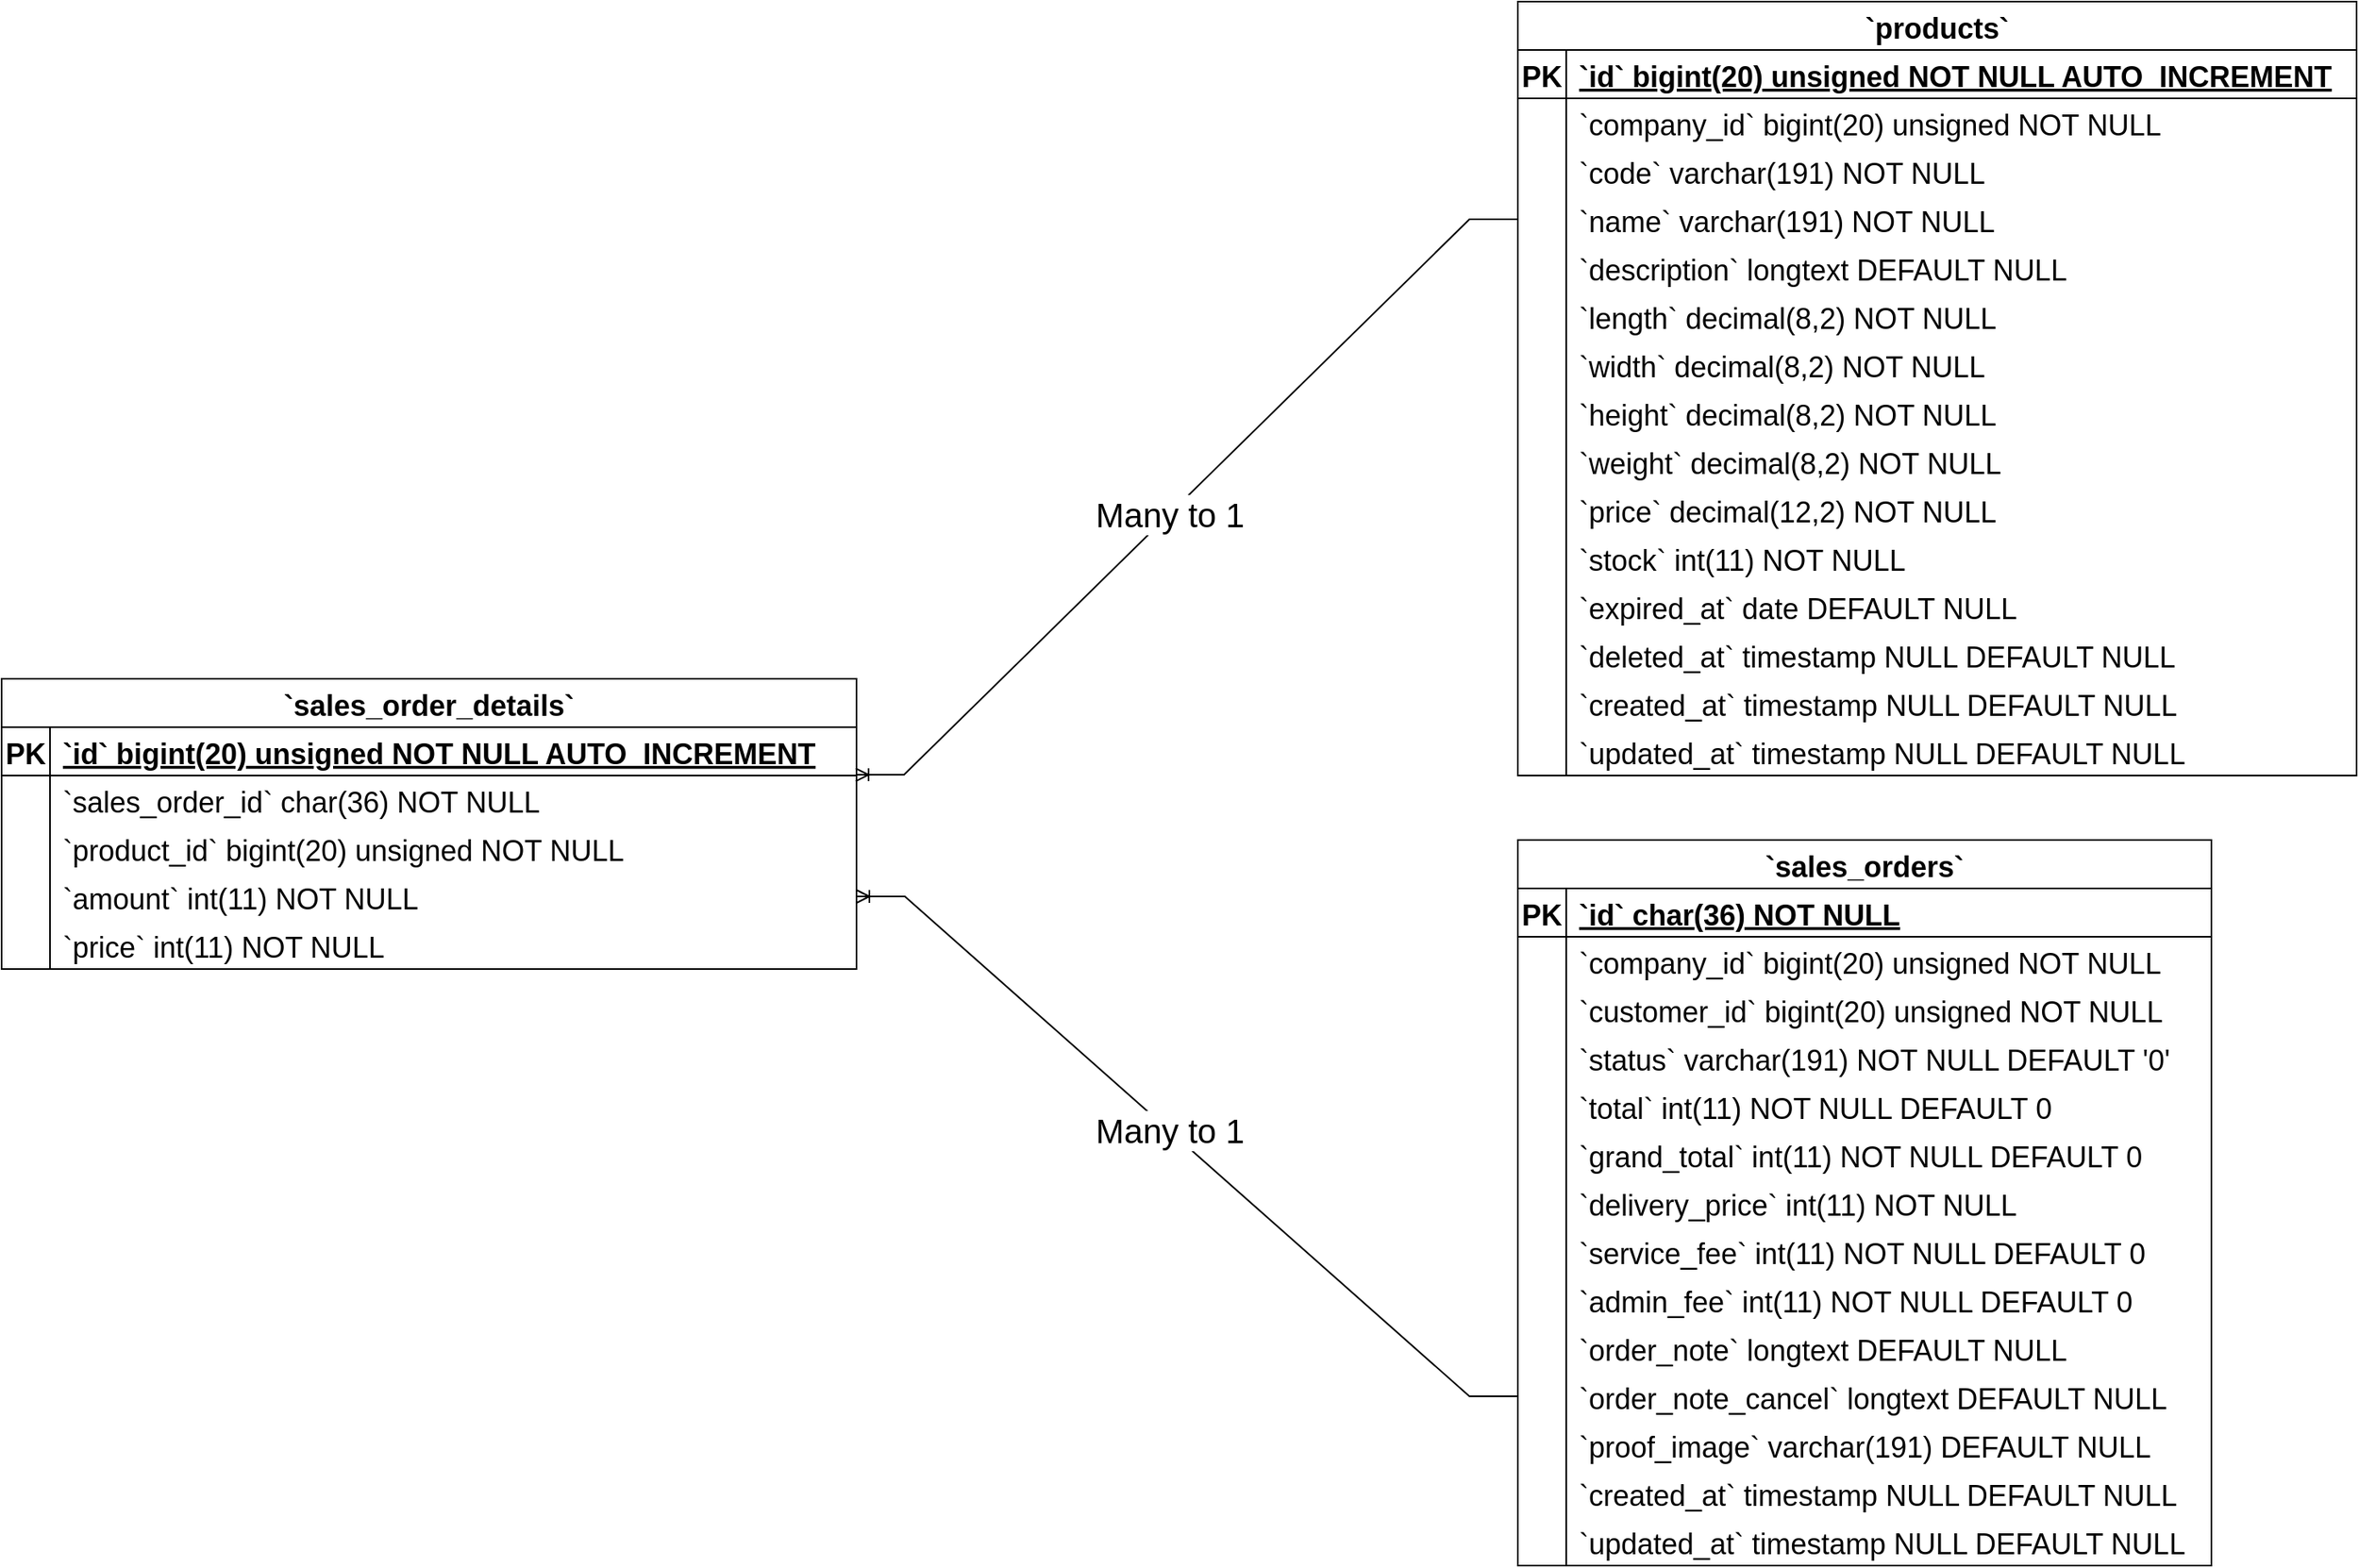 <mxfile version="24.2.8" type="github">
  <diagram name="Page-1" id="osuI49W9oHncI5JM7-MQ">
    <mxGraphModel dx="3078" dy="1100" grid="1" gridSize="10" guides="1" tooltips="1" connect="1" arrows="1" fold="1" page="1" pageScale="1" pageWidth="850" pageHeight="1100" math="0" shadow="0">
      <root>
        <mxCell id="0" />
        <mxCell id="1" parent="0" />
        <mxCell id="QaWaOktWAaXrB1jR4OM_-1" value="`sales_order_details`" style="shape=table;startSize=30;container=1;collapsible=1;childLayout=tableLayout;fixedRows=1;rowLines=0;fontStyle=1;align=center;resizeLast=1;fontSize=18;" vertex="1" parent="1">
          <mxGeometry x="-670" y="470" width="530" height="180" as="geometry" />
        </mxCell>
        <mxCell id="QaWaOktWAaXrB1jR4OM_-2" value="" style="shape=tableRow;horizontal=0;startSize=0;swimlaneHead=0;swimlaneBody=0;fillColor=none;collapsible=0;dropTarget=0;points=[[0,0.5],[1,0.5]];portConstraint=eastwest;strokeColor=inherit;top=0;left=0;right=0;bottom=1;fontSize=18;" vertex="1" parent="QaWaOktWAaXrB1jR4OM_-1">
          <mxGeometry y="30" width="530" height="30" as="geometry" />
        </mxCell>
        <mxCell id="QaWaOktWAaXrB1jR4OM_-3" value="PK" style="shape=partialRectangle;overflow=hidden;connectable=0;fillColor=none;strokeColor=inherit;top=0;left=0;bottom=0;right=0;fontStyle=1;fontSize=18;" vertex="1" parent="QaWaOktWAaXrB1jR4OM_-2">
          <mxGeometry width="30" height="30" as="geometry">
            <mxRectangle width="30" height="30" as="alternateBounds" />
          </mxGeometry>
        </mxCell>
        <mxCell id="QaWaOktWAaXrB1jR4OM_-4" value="`id` bigint(20) unsigned NOT NULL AUTO_INCREMENT" style="shape=partialRectangle;overflow=hidden;connectable=0;fillColor=none;align=left;strokeColor=inherit;top=0;left=0;bottom=0;right=0;spacingLeft=6;fontStyle=5;fontSize=18;" vertex="1" parent="QaWaOktWAaXrB1jR4OM_-2">
          <mxGeometry x="30" width="500" height="30" as="geometry">
            <mxRectangle width="500" height="30" as="alternateBounds" />
          </mxGeometry>
        </mxCell>
        <mxCell id="QaWaOktWAaXrB1jR4OM_-5" value="" style="shape=tableRow;horizontal=0;startSize=0;swimlaneHead=0;swimlaneBody=0;fillColor=none;collapsible=0;dropTarget=0;points=[[0,0.5],[1,0.5]];portConstraint=eastwest;strokeColor=inherit;top=0;left=0;right=0;bottom=0;fontSize=18;" vertex="1" parent="QaWaOktWAaXrB1jR4OM_-1">
          <mxGeometry y="60" width="530" height="30" as="geometry" />
        </mxCell>
        <mxCell id="QaWaOktWAaXrB1jR4OM_-6" value="" style="shape=partialRectangle;overflow=hidden;connectable=0;fillColor=none;strokeColor=inherit;top=0;left=0;bottom=0;right=0;fontSize=18;" vertex="1" parent="QaWaOktWAaXrB1jR4OM_-5">
          <mxGeometry width="30" height="30" as="geometry">
            <mxRectangle width="30" height="30" as="alternateBounds" />
          </mxGeometry>
        </mxCell>
        <mxCell id="QaWaOktWAaXrB1jR4OM_-7" value="`sales_order_id` char(36) NOT NULL" style="shape=partialRectangle;overflow=hidden;connectable=0;fillColor=none;align=left;strokeColor=inherit;top=0;left=0;bottom=0;right=0;spacingLeft=6;fontSize=18;" vertex="1" parent="QaWaOktWAaXrB1jR4OM_-5">
          <mxGeometry x="30" width="500" height="30" as="geometry">
            <mxRectangle width="500" height="30" as="alternateBounds" />
          </mxGeometry>
        </mxCell>
        <mxCell id="QaWaOktWAaXrB1jR4OM_-8" value="" style="shape=tableRow;horizontal=0;startSize=0;swimlaneHead=0;swimlaneBody=0;fillColor=none;collapsible=0;dropTarget=0;points=[[0,0.5],[1,0.5]];portConstraint=eastwest;strokeColor=inherit;top=0;left=0;right=0;bottom=0;fontSize=18;" vertex="1" parent="QaWaOktWAaXrB1jR4OM_-1">
          <mxGeometry y="90" width="530" height="30" as="geometry" />
        </mxCell>
        <mxCell id="QaWaOktWAaXrB1jR4OM_-9" value="" style="shape=partialRectangle;overflow=hidden;connectable=0;fillColor=none;strokeColor=inherit;top=0;left=0;bottom=0;right=0;fontSize=18;" vertex="1" parent="QaWaOktWAaXrB1jR4OM_-8">
          <mxGeometry width="30" height="30" as="geometry">
            <mxRectangle width="30" height="30" as="alternateBounds" />
          </mxGeometry>
        </mxCell>
        <mxCell id="QaWaOktWAaXrB1jR4OM_-10" value="`product_id` bigint(20) unsigned NOT NULL" style="shape=partialRectangle;overflow=hidden;connectable=0;fillColor=none;align=left;strokeColor=inherit;top=0;left=0;bottom=0;right=0;spacingLeft=6;fontSize=18;" vertex="1" parent="QaWaOktWAaXrB1jR4OM_-8">
          <mxGeometry x="30" width="500" height="30" as="geometry">
            <mxRectangle width="500" height="30" as="alternateBounds" />
          </mxGeometry>
        </mxCell>
        <mxCell id="QaWaOktWAaXrB1jR4OM_-11" value="" style="shape=tableRow;horizontal=0;startSize=0;swimlaneHead=0;swimlaneBody=0;fillColor=none;collapsible=0;dropTarget=0;points=[[0,0.5],[1,0.5]];portConstraint=eastwest;strokeColor=inherit;top=0;left=0;right=0;bottom=0;fontSize=18;" vertex="1" parent="QaWaOktWAaXrB1jR4OM_-1">
          <mxGeometry y="120" width="530" height="30" as="geometry" />
        </mxCell>
        <mxCell id="QaWaOktWAaXrB1jR4OM_-12" value="" style="shape=partialRectangle;overflow=hidden;connectable=0;fillColor=none;strokeColor=inherit;top=0;left=0;bottom=0;right=0;fontSize=18;" vertex="1" parent="QaWaOktWAaXrB1jR4OM_-11">
          <mxGeometry width="30" height="30" as="geometry">
            <mxRectangle width="30" height="30" as="alternateBounds" />
          </mxGeometry>
        </mxCell>
        <mxCell id="QaWaOktWAaXrB1jR4OM_-13" value="`amount` int(11) NOT NULL" style="shape=partialRectangle;overflow=hidden;connectable=0;fillColor=none;align=left;strokeColor=inherit;top=0;left=0;bottom=0;right=0;spacingLeft=6;fontSize=18;" vertex="1" parent="QaWaOktWAaXrB1jR4OM_-11">
          <mxGeometry x="30" width="500" height="30" as="geometry">
            <mxRectangle width="500" height="30" as="alternateBounds" />
          </mxGeometry>
        </mxCell>
        <mxCell id="QaWaOktWAaXrB1jR4OM_-14" value="" style="shape=tableRow;horizontal=0;startSize=0;swimlaneHead=0;swimlaneBody=0;fillColor=none;collapsible=0;dropTarget=0;points=[[0,0.5],[1,0.5]];portConstraint=eastwest;strokeColor=inherit;top=0;left=0;right=0;bottom=0;fontSize=18;" vertex="1" parent="QaWaOktWAaXrB1jR4OM_-1">
          <mxGeometry y="150" width="530" height="30" as="geometry" />
        </mxCell>
        <mxCell id="QaWaOktWAaXrB1jR4OM_-15" value="" style="shape=partialRectangle;overflow=hidden;connectable=0;fillColor=none;strokeColor=inherit;top=0;left=0;bottom=0;right=0;fontSize=18;" vertex="1" parent="QaWaOktWAaXrB1jR4OM_-14">
          <mxGeometry width="30" height="30" as="geometry">
            <mxRectangle width="30" height="30" as="alternateBounds" />
          </mxGeometry>
        </mxCell>
        <mxCell id="QaWaOktWAaXrB1jR4OM_-16" value="`price` int(11) NOT NULL" style="shape=partialRectangle;overflow=hidden;connectable=0;fillColor=none;align=left;strokeColor=inherit;top=0;left=0;bottom=0;right=0;spacingLeft=6;fontSize=18;" vertex="1" parent="QaWaOktWAaXrB1jR4OM_-14">
          <mxGeometry x="30" width="500" height="30" as="geometry">
            <mxRectangle width="500" height="30" as="alternateBounds" />
          </mxGeometry>
        </mxCell>
        <mxCell id="QaWaOktWAaXrB1jR4OM_-17" value="`products`" style="shape=table;startSize=30;container=1;collapsible=1;childLayout=tableLayout;fixedRows=1;rowLines=0;fontStyle=1;align=center;resizeLast=1;fontSize=18;" vertex="1" parent="1">
          <mxGeometry x="270" y="50" width="520" height="480" as="geometry" />
        </mxCell>
        <mxCell id="QaWaOktWAaXrB1jR4OM_-18" value="" style="shape=tableRow;horizontal=0;startSize=0;swimlaneHead=0;swimlaneBody=0;fillColor=none;collapsible=0;dropTarget=0;points=[[0,0.5],[1,0.5]];portConstraint=eastwest;strokeColor=inherit;top=0;left=0;right=0;bottom=1;fontSize=18;" vertex="1" parent="QaWaOktWAaXrB1jR4OM_-17">
          <mxGeometry y="30" width="520" height="30" as="geometry" />
        </mxCell>
        <mxCell id="QaWaOktWAaXrB1jR4OM_-19" value="PK" style="shape=partialRectangle;overflow=hidden;connectable=0;fillColor=none;strokeColor=inherit;top=0;left=0;bottom=0;right=0;fontStyle=1;fontSize=18;" vertex="1" parent="QaWaOktWAaXrB1jR4OM_-18">
          <mxGeometry width="30" height="30" as="geometry">
            <mxRectangle width="30" height="30" as="alternateBounds" />
          </mxGeometry>
        </mxCell>
        <mxCell id="QaWaOktWAaXrB1jR4OM_-20" value="`id` bigint(20) unsigned NOT NULL AUTO_INCREMENT" style="shape=partialRectangle;overflow=hidden;connectable=0;fillColor=none;align=left;strokeColor=inherit;top=0;left=0;bottom=0;right=0;spacingLeft=6;fontStyle=5;fontSize=18;" vertex="1" parent="QaWaOktWAaXrB1jR4OM_-18">
          <mxGeometry x="30" width="490" height="30" as="geometry">
            <mxRectangle width="490" height="30" as="alternateBounds" />
          </mxGeometry>
        </mxCell>
        <mxCell id="QaWaOktWAaXrB1jR4OM_-21" value="" style="shape=tableRow;horizontal=0;startSize=0;swimlaneHead=0;swimlaneBody=0;fillColor=none;collapsible=0;dropTarget=0;points=[[0,0.5],[1,0.5]];portConstraint=eastwest;strokeColor=inherit;top=0;left=0;right=0;bottom=0;fontSize=18;" vertex="1" parent="QaWaOktWAaXrB1jR4OM_-17">
          <mxGeometry y="60" width="520" height="30" as="geometry" />
        </mxCell>
        <mxCell id="QaWaOktWAaXrB1jR4OM_-22" value="" style="shape=partialRectangle;overflow=hidden;connectable=0;fillColor=none;strokeColor=inherit;top=0;left=0;bottom=0;right=0;fontSize=18;" vertex="1" parent="QaWaOktWAaXrB1jR4OM_-21">
          <mxGeometry width="30" height="30" as="geometry">
            <mxRectangle width="30" height="30" as="alternateBounds" />
          </mxGeometry>
        </mxCell>
        <mxCell id="QaWaOktWAaXrB1jR4OM_-23" value="`company_id` bigint(20) unsigned NOT NULL" style="shape=partialRectangle;overflow=hidden;connectable=0;fillColor=none;align=left;strokeColor=inherit;top=0;left=0;bottom=0;right=0;spacingLeft=6;fontSize=18;" vertex="1" parent="QaWaOktWAaXrB1jR4OM_-21">
          <mxGeometry x="30" width="490" height="30" as="geometry">
            <mxRectangle width="490" height="30" as="alternateBounds" />
          </mxGeometry>
        </mxCell>
        <mxCell id="QaWaOktWAaXrB1jR4OM_-24" value="" style="shape=tableRow;horizontal=0;startSize=0;swimlaneHead=0;swimlaneBody=0;fillColor=none;collapsible=0;dropTarget=0;points=[[0,0.5],[1,0.5]];portConstraint=eastwest;strokeColor=inherit;top=0;left=0;right=0;bottom=0;fontSize=18;" vertex="1" parent="QaWaOktWAaXrB1jR4OM_-17">
          <mxGeometry y="90" width="520" height="30" as="geometry" />
        </mxCell>
        <mxCell id="QaWaOktWAaXrB1jR4OM_-25" value="" style="shape=partialRectangle;overflow=hidden;connectable=0;fillColor=none;strokeColor=inherit;top=0;left=0;bottom=0;right=0;fontSize=18;" vertex="1" parent="QaWaOktWAaXrB1jR4OM_-24">
          <mxGeometry width="30" height="30" as="geometry">
            <mxRectangle width="30" height="30" as="alternateBounds" />
          </mxGeometry>
        </mxCell>
        <mxCell id="QaWaOktWAaXrB1jR4OM_-26" value="`code` varchar(191) NOT NULL" style="shape=partialRectangle;overflow=hidden;connectable=0;fillColor=none;align=left;strokeColor=inherit;top=0;left=0;bottom=0;right=0;spacingLeft=6;fontSize=18;" vertex="1" parent="QaWaOktWAaXrB1jR4OM_-24">
          <mxGeometry x="30" width="490" height="30" as="geometry">
            <mxRectangle width="490" height="30" as="alternateBounds" />
          </mxGeometry>
        </mxCell>
        <mxCell id="QaWaOktWAaXrB1jR4OM_-27" value="" style="shape=tableRow;horizontal=0;startSize=0;swimlaneHead=0;swimlaneBody=0;fillColor=none;collapsible=0;dropTarget=0;points=[[0,0.5],[1,0.5]];portConstraint=eastwest;strokeColor=inherit;top=0;left=0;right=0;bottom=0;fontSize=18;" vertex="1" parent="QaWaOktWAaXrB1jR4OM_-17">
          <mxGeometry y="120" width="520" height="30" as="geometry" />
        </mxCell>
        <mxCell id="QaWaOktWAaXrB1jR4OM_-28" value="" style="shape=partialRectangle;overflow=hidden;connectable=0;fillColor=none;strokeColor=inherit;top=0;left=0;bottom=0;right=0;fontSize=18;" vertex="1" parent="QaWaOktWAaXrB1jR4OM_-27">
          <mxGeometry width="30" height="30" as="geometry">
            <mxRectangle width="30" height="30" as="alternateBounds" />
          </mxGeometry>
        </mxCell>
        <mxCell id="QaWaOktWAaXrB1jR4OM_-29" value="`name` varchar(191) NOT NULL" style="shape=partialRectangle;overflow=hidden;connectable=0;fillColor=none;align=left;strokeColor=inherit;top=0;left=0;bottom=0;right=0;spacingLeft=6;fontSize=18;" vertex="1" parent="QaWaOktWAaXrB1jR4OM_-27">
          <mxGeometry x="30" width="490" height="30" as="geometry">
            <mxRectangle width="490" height="30" as="alternateBounds" />
          </mxGeometry>
        </mxCell>
        <mxCell id="QaWaOktWAaXrB1jR4OM_-30" value="" style="shape=tableRow;horizontal=0;startSize=0;swimlaneHead=0;swimlaneBody=0;fillColor=none;collapsible=0;dropTarget=0;points=[[0,0.5],[1,0.5]];portConstraint=eastwest;strokeColor=inherit;top=0;left=0;right=0;bottom=0;fontSize=18;" vertex="1" parent="QaWaOktWAaXrB1jR4OM_-17">
          <mxGeometry y="150" width="520" height="30" as="geometry" />
        </mxCell>
        <mxCell id="QaWaOktWAaXrB1jR4OM_-31" value="" style="shape=partialRectangle;overflow=hidden;connectable=0;fillColor=none;strokeColor=inherit;top=0;left=0;bottom=0;right=0;fontSize=18;" vertex="1" parent="QaWaOktWAaXrB1jR4OM_-30">
          <mxGeometry width="30" height="30" as="geometry">
            <mxRectangle width="30" height="30" as="alternateBounds" />
          </mxGeometry>
        </mxCell>
        <mxCell id="QaWaOktWAaXrB1jR4OM_-32" value="`description` longtext DEFAULT NULL" style="shape=partialRectangle;overflow=hidden;connectable=0;fillColor=none;align=left;strokeColor=inherit;top=0;left=0;bottom=0;right=0;spacingLeft=6;fontSize=18;" vertex="1" parent="QaWaOktWAaXrB1jR4OM_-30">
          <mxGeometry x="30" width="490" height="30" as="geometry">
            <mxRectangle width="490" height="30" as="alternateBounds" />
          </mxGeometry>
        </mxCell>
        <mxCell id="QaWaOktWAaXrB1jR4OM_-33" value="" style="shape=tableRow;horizontal=0;startSize=0;swimlaneHead=0;swimlaneBody=0;fillColor=none;collapsible=0;dropTarget=0;points=[[0,0.5],[1,0.5]];portConstraint=eastwest;strokeColor=inherit;top=0;left=0;right=0;bottom=0;fontSize=18;" vertex="1" parent="QaWaOktWAaXrB1jR4OM_-17">
          <mxGeometry y="180" width="520" height="30" as="geometry" />
        </mxCell>
        <mxCell id="QaWaOktWAaXrB1jR4OM_-34" value="" style="shape=partialRectangle;overflow=hidden;connectable=0;fillColor=none;strokeColor=inherit;top=0;left=0;bottom=0;right=0;fontSize=18;" vertex="1" parent="QaWaOktWAaXrB1jR4OM_-33">
          <mxGeometry width="30" height="30" as="geometry">
            <mxRectangle width="30" height="30" as="alternateBounds" />
          </mxGeometry>
        </mxCell>
        <mxCell id="QaWaOktWAaXrB1jR4OM_-35" value="`length` decimal(8,2) NOT NULL" style="shape=partialRectangle;overflow=hidden;connectable=0;fillColor=none;align=left;strokeColor=inherit;top=0;left=0;bottom=0;right=0;spacingLeft=6;fontSize=18;" vertex="1" parent="QaWaOktWAaXrB1jR4OM_-33">
          <mxGeometry x="30" width="490" height="30" as="geometry">
            <mxRectangle width="490" height="30" as="alternateBounds" />
          </mxGeometry>
        </mxCell>
        <mxCell id="QaWaOktWAaXrB1jR4OM_-36" value="" style="shape=tableRow;horizontal=0;startSize=0;swimlaneHead=0;swimlaneBody=0;fillColor=none;collapsible=0;dropTarget=0;points=[[0,0.5],[1,0.5]];portConstraint=eastwest;strokeColor=inherit;top=0;left=0;right=0;bottom=0;fontSize=18;" vertex="1" parent="QaWaOktWAaXrB1jR4OM_-17">
          <mxGeometry y="210" width="520" height="30" as="geometry" />
        </mxCell>
        <mxCell id="QaWaOktWAaXrB1jR4OM_-37" value="" style="shape=partialRectangle;overflow=hidden;connectable=0;fillColor=none;strokeColor=inherit;top=0;left=0;bottom=0;right=0;fontSize=18;" vertex="1" parent="QaWaOktWAaXrB1jR4OM_-36">
          <mxGeometry width="30" height="30" as="geometry">
            <mxRectangle width="30" height="30" as="alternateBounds" />
          </mxGeometry>
        </mxCell>
        <mxCell id="QaWaOktWAaXrB1jR4OM_-38" value="`width` decimal(8,2) NOT NULL" style="shape=partialRectangle;overflow=hidden;connectable=0;fillColor=none;align=left;strokeColor=inherit;top=0;left=0;bottom=0;right=0;spacingLeft=6;fontSize=18;" vertex="1" parent="QaWaOktWAaXrB1jR4OM_-36">
          <mxGeometry x="30" width="490" height="30" as="geometry">
            <mxRectangle width="490" height="30" as="alternateBounds" />
          </mxGeometry>
        </mxCell>
        <mxCell id="QaWaOktWAaXrB1jR4OM_-39" value="" style="shape=tableRow;horizontal=0;startSize=0;swimlaneHead=0;swimlaneBody=0;fillColor=none;collapsible=0;dropTarget=0;points=[[0,0.5],[1,0.5]];portConstraint=eastwest;strokeColor=inherit;top=0;left=0;right=0;bottom=0;fontSize=18;" vertex="1" parent="QaWaOktWAaXrB1jR4OM_-17">
          <mxGeometry y="240" width="520" height="30" as="geometry" />
        </mxCell>
        <mxCell id="QaWaOktWAaXrB1jR4OM_-40" value="" style="shape=partialRectangle;overflow=hidden;connectable=0;fillColor=none;strokeColor=inherit;top=0;left=0;bottom=0;right=0;fontSize=18;" vertex="1" parent="QaWaOktWAaXrB1jR4OM_-39">
          <mxGeometry width="30" height="30" as="geometry">
            <mxRectangle width="30" height="30" as="alternateBounds" />
          </mxGeometry>
        </mxCell>
        <mxCell id="QaWaOktWAaXrB1jR4OM_-41" value="`height` decimal(8,2) NOT NULL" style="shape=partialRectangle;overflow=hidden;connectable=0;fillColor=none;align=left;strokeColor=inherit;top=0;left=0;bottom=0;right=0;spacingLeft=6;fontSize=18;" vertex="1" parent="QaWaOktWAaXrB1jR4OM_-39">
          <mxGeometry x="30" width="490" height="30" as="geometry">
            <mxRectangle width="490" height="30" as="alternateBounds" />
          </mxGeometry>
        </mxCell>
        <mxCell id="QaWaOktWAaXrB1jR4OM_-42" value="" style="shape=tableRow;horizontal=0;startSize=0;swimlaneHead=0;swimlaneBody=0;fillColor=none;collapsible=0;dropTarget=0;points=[[0,0.5],[1,0.5]];portConstraint=eastwest;strokeColor=inherit;top=0;left=0;right=0;bottom=0;fontSize=18;" vertex="1" parent="QaWaOktWAaXrB1jR4OM_-17">
          <mxGeometry y="270" width="520" height="30" as="geometry" />
        </mxCell>
        <mxCell id="QaWaOktWAaXrB1jR4OM_-43" value="" style="shape=partialRectangle;overflow=hidden;connectable=0;fillColor=none;strokeColor=inherit;top=0;left=0;bottom=0;right=0;fontSize=18;" vertex="1" parent="QaWaOktWAaXrB1jR4OM_-42">
          <mxGeometry width="30" height="30" as="geometry">
            <mxRectangle width="30" height="30" as="alternateBounds" />
          </mxGeometry>
        </mxCell>
        <mxCell id="QaWaOktWAaXrB1jR4OM_-44" value="`weight` decimal(8,2) NOT NULL" style="shape=partialRectangle;overflow=hidden;connectable=0;fillColor=none;align=left;strokeColor=inherit;top=0;left=0;bottom=0;right=0;spacingLeft=6;fontSize=18;" vertex="1" parent="QaWaOktWAaXrB1jR4OM_-42">
          <mxGeometry x="30" width="490" height="30" as="geometry">
            <mxRectangle width="490" height="30" as="alternateBounds" />
          </mxGeometry>
        </mxCell>
        <mxCell id="QaWaOktWAaXrB1jR4OM_-45" value="" style="shape=tableRow;horizontal=0;startSize=0;swimlaneHead=0;swimlaneBody=0;fillColor=none;collapsible=0;dropTarget=0;points=[[0,0.5],[1,0.5]];portConstraint=eastwest;strokeColor=inherit;top=0;left=0;right=0;bottom=0;fontSize=18;" vertex="1" parent="QaWaOktWAaXrB1jR4OM_-17">
          <mxGeometry y="300" width="520" height="30" as="geometry" />
        </mxCell>
        <mxCell id="QaWaOktWAaXrB1jR4OM_-46" value="" style="shape=partialRectangle;overflow=hidden;connectable=0;fillColor=none;strokeColor=inherit;top=0;left=0;bottom=0;right=0;fontSize=18;" vertex="1" parent="QaWaOktWAaXrB1jR4OM_-45">
          <mxGeometry width="30" height="30" as="geometry">
            <mxRectangle width="30" height="30" as="alternateBounds" />
          </mxGeometry>
        </mxCell>
        <mxCell id="QaWaOktWAaXrB1jR4OM_-47" value="`price` decimal(12,2) NOT NULL" style="shape=partialRectangle;overflow=hidden;connectable=0;fillColor=none;align=left;strokeColor=inherit;top=0;left=0;bottom=0;right=0;spacingLeft=6;fontSize=18;" vertex="1" parent="QaWaOktWAaXrB1jR4OM_-45">
          <mxGeometry x="30" width="490" height="30" as="geometry">
            <mxRectangle width="490" height="30" as="alternateBounds" />
          </mxGeometry>
        </mxCell>
        <mxCell id="QaWaOktWAaXrB1jR4OM_-48" value="" style="shape=tableRow;horizontal=0;startSize=0;swimlaneHead=0;swimlaneBody=0;fillColor=none;collapsible=0;dropTarget=0;points=[[0,0.5],[1,0.5]];portConstraint=eastwest;strokeColor=inherit;top=0;left=0;right=0;bottom=0;fontSize=18;" vertex="1" parent="QaWaOktWAaXrB1jR4OM_-17">
          <mxGeometry y="330" width="520" height="30" as="geometry" />
        </mxCell>
        <mxCell id="QaWaOktWAaXrB1jR4OM_-49" value="" style="shape=partialRectangle;overflow=hidden;connectable=0;fillColor=none;strokeColor=inherit;top=0;left=0;bottom=0;right=0;fontSize=18;" vertex="1" parent="QaWaOktWAaXrB1jR4OM_-48">
          <mxGeometry width="30" height="30" as="geometry">
            <mxRectangle width="30" height="30" as="alternateBounds" />
          </mxGeometry>
        </mxCell>
        <mxCell id="QaWaOktWAaXrB1jR4OM_-50" value="`stock` int(11) NOT NULL" style="shape=partialRectangle;overflow=hidden;connectable=0;fillColor=none;align=left;strokeColor=inherit;top=0;left=0;bottom=0;right=0;spacingLeft=6;fontSize=18;" vertex="1" parent="QaWaOktWAaXrB1jR4OM_-48">
          <mxGeometry x="30" width="490" height="30" as="geometry">
            <mxRectangle width="490" height="30" as="alternateBounds" />
          </mxGeometry>
        </mxCell>
        <mxCell id="QaWaOktWAaXrB1jR4OM_-51" value="" style="shape=tableRow;horizontal=0;startSize=0;swimlaneHead=0;swimlaneBody=0;fillColor=none;collapsible=0;dropTarget=0;points=[[0,0.5],[1,0.5]];portConstraint=eastwest;strokeColor=inherit;top=0;left=0;right=0;bottom=0;fontSize=18;" vertex="1" parent="QaWaOktWAaXrB1jR4OM_-17">
          <mxGeometry y="360" width="520" height="30" as="geometry" />
        </mxCell>
        <mxCell id="QaWaOktWAaXrB1jR4OM_-52" value="" style="shape=partialRectangle;overflow=hidden;connectable=0;fillColor=none;strokeColor=inherit;top=0;left=0;bottom=0;right=0;fontSize=18;" vertex="1" parent="QaWaOktWAaXrB1jR4OM_-51">
          <mxGeometry width="30" height="30" as="geometry">
            <mxRectangle width="30" height="30" as="alternateBounds" />
          </mxGeometry>
        </mxCell>
        <mxCell id="QaWaOktWAaXrB1jR4OM_-53" value="`expired_at` date DEFAULT NULL" style="shape=partialRectangle;overflow=hidden;connectable=0;fillColor=none;align=left;strokeColor=inherit;top=0;left=0;bottom=0;right=0;spacingLeft=6;fontSize=18;" vertex="1" parent="QaWaOktWAaXrB1jR4OM_-51">
          <mxGeometry x="30" width="490" height="30" as="geometry">
            <mxRectangle width="490" height="30" as="alternateBounds" />
          </mxGeometry>
        </mxCell>
        <mxCell id="QaWaOktWAaXrB1jR4OM_-54" value="" style="shape=tableRow;horizontal=0;startSize=0;swimlaneHead=0;swimlaneBody=0;fillColor=none;collapsible=0;dropTarget=0;points=[[0,0.5],[1,0.5]];portConstraint=eastwest;strokeColor=inherit;top=0;left=0;right=0;bottom=0;fontSize=18;" vertex="1" parent="QaWaOktWAaXrB1jR4OM_-17">
          <mxGeometry y="390" width="520" height="30" as="geometry" />
        </mxCell>
        <mxCell id="QaWaOktWAaXrB1jR4OM_-55" value="" style="shape=partialRectangle;overflow=hidden;connectable=0;fillColor=none;strokeColor=inherit;top=0;left=0;bottom=0;right=0;fontSize=18;" vertex="1" parent="QaWaOktWAaXrB1jR4OM_-54">
          <mxGeometry width="30" height="30" as="geometry">
            <mxRectangle width="30" height="30" as="alternateBounds" />
          </mxGeometry>
        </mxCell>
        <mxCell id="QaWaOktWAaXrB1jR4OM_-56" value="`deleted_at` timestamp NULL DEFAULT NULL" style="shape=partialRectangle;overflow=hidden;connectable=0;fillColor=none;align=left;strokeColor=inherit;top=0;left=0;bottom=0;right=0;spacingLeft=6;fontSize=18;" vertex="1" parent="QaWaOktWAaXrB1jR4OM_-54">
          <mxGeometry x="30" width="490" height="30" as="geometry">
            <mxRectangle width="490" height="30" as="alternateBounds" />
          </mxGeometry>
        </mxCell>
        <mxCell id="QaWaOktWAaXrB1jR4OM_-57" value="" style="shape=tableRow;horizontal=0;startSize=0;swimlaneHead=0;swimlaneBody=0;fillColor=none;collapsible=0;dropTarget=0;points=[[0,0.5],[1,0.5]];portConstraint=eastwest;strokeColor=inherit;top=0;left=0;right=0;bottom=0;fontSize=18;" vertex="1" parent="QaWaOktWAaXrB1jR4OM_-17">
          <mxGeometry y="420" width="520" height="30" as="geometry" />
        </mxCell>
        <mxCell id="QaWaOktWAaXrB1jR4OM_-58" value="" style="shape=partialRectangle;overflow=hidden;connectable=0;fillColor=none;strokeColor=inherit;top=0;left=0;bottom=0;right=0;fontSize=18;" vertex="1" parent="QaWaOktWAaXrB1jR4OM_-57">
          <mxGeometry width="30" height="30" as="geometry">
            <mxRectangle width="30" height="30" as="alternateBounds" />
          </mxGeometry>
        </mxCell>
        <mxCell id="QaWaOktWAaXrB1jR4OM_-59" value="`created_at` timestamp NULL DEFAULT NULL" style="shape=partialRectangle;overflow=hidden;connectable=0;fillColor=none;align=left;strokeColor=inherit;top=0;left=0;bottom=0;right=0;spacingLeft=6;fontSize=18;" vertex="1" parent="QaWaOktWAaXrB1jR4OM_-57">
          <mxGeometry x="30" width="490" height="30" as="geometry">
            <mxRectangle width="490" height="30" as="alternateBounds" />
          </mxGeometry>
        </mxCell>
        <mxCell id="QaWaOktWAaXrB1jR4OM_-60" value="" style="shape=tableRow;horizontal=0;startSize=0;swimlaneHead=0;swimlaneBody=0;fillColor=none;collapsible=0;dropTarget=0;points=[[0,0.5],[1,0.5]];portConstraint=eastwest;strokeColor=inherit;top=0;left=0;right=0;bottom=0;fontSize=18;" vertex="1" parent="QaWaOktWAaXrB1jR4OM_-17">
          <mxGeometry y="450" width="520" height="30" as="geometry" />
        </mxCell>
        <mxCell id="QaWaOktWAaXrB1jR4OM_-61" value="" style="shape=partialRectangle;overflow=hidden;connectable=0;fillColor=none;strokeColor=inherit;top=0;left=0;bottom=0;right=0;fontSize=18;" vertex="1" parent="QaWaOktWAaXrB1jR4OM_-60">
          <mxGeometry width="30" height="30" as="geometry">
            <mxRectangle width="30" height="30" as="alternateBounds" />
          </mxGeometry>
        </mxCell>
        <mxCell id="QaWaOktWAaXrB1jR4OM_-62" value="`updated_at` timestamp NULL DEFAULT NULL" style="shape=partialRectangle;overflow=hidden;connectable=0;fillColor=none;align=left;strokeColor=inherit;top=0;left=0;bottom=0;right=0;spacingLeft=6;fontSize=18;" vertex="1" parent="QaWaOktWAaXrB1jR4OM_-60">
          <mxGeometry x="30" width="490" height="30" as="geometry">
            <mxRectangle width="490" height="30" as="alternateBounds" />
          </mxGeometry>
        </mxCell>
        <mxCell id="QaWaOktWAaXrB1jR4OM_-63" value="`sales_orders`" style="shape=table;startSize=30;container=1;collapsible=1;childLayout=tableLayout;fixedRows=1;rowLines=0;fontStyle=1;align=center;resizeLast=1;fontSize=18;" vertex="1" parent="1">
          <mxGeometry x="270" y="570" width="430" height="450" as="geometry" />
        </mxCell>
        <mxCell id="QaWaOktWAaXrB1jR4OM_-64" value="" style="shape=tableRow;horizontal=0;startSize=0;swimlaneHead=0;swimlaneBody=0;fillColor=none;collapsible=0;dropTarget=0;points=[[0,0.5],[1,0.5]];portConstraint=eastwest;strokeColor=inherit;top=0;left=0;right=0;bottom=1;fontSize=18;" vertex="1" parent="QaWaOktWAaXrB1jR4OM_-63">
          <mxGeometry y="30" width="430" height="30" as="geometry" />
        </mxCell>
        <mxCell id="QaWaOktWAaXrB1jR4OM_-65" value="PK" style="shape=partialRectangle;overflow=hidden;connectable=0;fillColor=none;strokeColor=inherit;top=0;left=0;bottom=0;right=0;fontStyle=1;fontSize=18;" vertex="1" parent="QaWaOktWAaXrB1jR4OM_-64">
          <mxGeometry width="30" height="30" as="geometry">
            <mxRectangle width="30" height="30" as="alternateBounds" />
          </mxGeometry>
        </mxCell>
        <mxCell id="QaWaOktWAaXrB1jR4OM_-66" value="`id` char(36) NOT NULL" style="shape=partialRectangle;overflow=hidden;connectable=0;fillColor=none;align=left;strokeColor=inherit;top=0;left=0;bottom=0;right=0;spacingLeft=6;fontStyle=5;fontSize=18;" vertex="1" parent="QaWaOktWAaXrB1jR4OM_-64">
          <mxGeometry x="30" width="400" height="30" as="geometry">
            <mxRectangle width="400" height="30" as="alternateBounds" />
          </mxGeometry>
        </mxCell>
        <mxCell id="QaWaOktWAaXrB1jR4OM_-67" value="" style="shape=tableRow;horizontal=0;startSize=0;swimlaneHead=0;swimlaneBody=0;fillColor=none;collapsible=0;dropTarget=0;points=[[0,0.5],[1,0.5]];portConstraint=eastwest;strokeColor=inherit;top=0;left=0;right=0;bottom=0;fontSize=18;" vertex="1" parent="QaWaOktWAaXrB1jR4OM_-63">
          <mxGeometry y="60" width="430" height="30" as="geometry" />
        </mxCell>
        <mxCell id="QaWaOktWAaXrB1jR4OM_-68" value="" style="shape=partialRectangle;overflow=hidden;connectable=0;fillColor=none;strokeColor=inherit;top=0;left=0;bottom=0;right=0;fontSize=18;" vertex="1" parent="QaWaOktWAaXrB1jR4OM_-67">
          <mxGeometry width="30" height="30" as="geometry">
            <mxRectangle width="30" height="30" as="alternateBounds" />
          </mxGeometry>
        </mxCell>
        <mxCell id="QaWaOktWAaXrB1jR4OM_-69" value="`company_id` bigint(20) unsigned NOT NULL" style="shape=partialRectangle;overflow=hidden;connectable=0;fillColor=none;align=left;strokeColor=inherit;top=0;left=0;bottom=0;right=0;spacingLeft=6;fontSize=18;" vertex="1" parent="QaWaOktWAaXrB1jR4OM_-67">
          <mxGeometry x="30" width="400" height="30" as="geometry">
            <mxRectangle width="400" height="30" as="alternateBounds" />
          </mxGeometry>
        </mxCell>
        <mxCell id="QaWaOktWAaXrB1jR4OM_-70" value="" style="shape=tableRow;horizontal=0;startSize=0;swimlaneHead=0;swimlaneBody=0;fillColor=none;collapsible=0;dropTarget=0;points=[[0,0.5],[1,0.5]];portConstraint=eastwest;strokeColor=inherit;top=0;left=0;right=0;bottom=0;fontSize=18;" vertex="1" parent="QaWaOktWAaXrB1jR4OM_-63">
          <mxGeometry y="90" width="430" height="30" as="geometry" />
        </mxCell>
        <mxCell id="QaWaOktWAaXrB1jR4OM_-71" value="" style="shape=partialRectangle;overflow=hidden;connectable=0;fillColor=none;strokeColor=inherit;top=0;left=0;bottom=0;right=0;fontSize=18;" vertex="1" parent="QaWaOktWAaXrB1jR4OM_-70">
          <mxGeometry width="30" height="30" as="geometry">
            <mxRectangle width="30" height="30" as="alternateBounds" />
          </mxGeometry>
        </mxCell>
        <mxCell id="QaWaOktWAaXrB1jR4OM_-72" value="`customer_id` bigint(20) unsigned NOT NULL" style="shape=partialRectangle;overflow=hidden;connectable=0;fillColor=none;align=left;strokeColor=inherit;top=0;left=0;bottom=0;right=0;spacingLeft=6;fontSize=18;" vertex="1" parent="QaWaOktWAaXrB1jR4OM_-70">
          <mxGeometry x="30" width="400" height="30" as="geometry">
            <mxRectangle width="400" height="30" as="alternateBounds" />
          </mxGeometry>
        </mxCell>
        <mxCell id="QaWaOktWAaXrB1jR4OM_-73" value="" style="shape=tableRow;horizontal=0;startSize=0;swimlaneHead=0;swimlaneBody=0;fillColor=none;collapsible=0;dropTarget=0;points=[[0,0.5],[1,0.5]];portConstraint=eastwest;strokeColor=inherit;top=0;left=0;right=0;bottom=0;fontSize=18;" vertex="1" parent="QaWaOktWAaXrB1jR4OM_-63">
          <mxGeometry y="120" width="430" height="30" as="geometry" />
        </mxCell>
        <mxCell id="QaWaOktWAaXrB1jR4OM_-74" value="" style="shape=partialRectangle;overflow=hidden;connectable=0;fillColor=none;strokeColor=inherit;top=0;left=0;bottom=0;right=0;fontSize=18;" vertex="1" parent="QaWaOktWAaXrB1jR4OM_-73">
          <mxGeometry width="30" height="30" as="geometry">
            <mxRectangle width="30" height="30" as="alternateBounds" />
          </mxGeometry>
        </mxCell>
        <mxCell id="QaWaOktWAaXrB1jR4OM_-75" value="`status` varchar(191) NOT NULL DEFAULT &#39;0&#39;" style="shape=partialRectangle;overflow=hidden;connectable=0;fillColor=none;align=left;strokeColor=inherit;top=0;left=0;bottom=0;right=0;spacingLeft=6;fontSize=18;" vertex="1" parent="QaWaOktWAaXrB1jR4OM_-73">
          <mxGeometry x="30" width="400" height="30" as="geometry">
            <mxRectangle width="400" height="30" as="alternateBounds" />
          </mxGeometry>
        </mxCell>
        <mxCell id="QaWaOktWAaXrB1jR4OM_-76" value="" style="shape=tableRow;horizontal=0;startSize=0;swimlaneHead=0;swimlaneBody=0;fillColor=none;collapsible=0;dropTarget=0;points=[[0,0.5],[1,0.5]];portConstraint=eastwest;strokeColor=inherit;top=0;left=0;right=0;bottom=0;fontSize=18;" vertex="1" parent="QaWaOktWAaXrB1jR4OM_-63">
          <mxGeometry y="150" width="430" height="30" as="geometry" />
        </mxCell>
        <mxCell id="QaWaOktWAaXrB1jR4OM_-77" value="" style="shape=partialRectangle;overflow=hidden;connectable=0;fillColor=none;strokeColor=inherit;top=0;left=0;bottom=0;right=0;fontSize=18;" vertex="1" parent="QaWaOktWAaXrB1jR4OM_-76">
          <mxGeometry width="30" height="30" as="geometry">
            <mxRectangle width="30" height="30" as="alternateBounds" />
          </mxGeometry>
        </mxCell>
        <mxCell id="QaWaOktWAaXrB1jR4OM_-78" value="`total` int(11) NOT NULL DEFAULT 0" style="shape=partialRectangle;overflow=hidden;connectable=0;fillColor=none;align=left;strokeColor=inherit;top=0;left=0;bottom=0;right=0;spacingLeft=6;fontSize=18;" vertex="1" parent="QaWaOktWAaXrB1jR4OM_-76">
          <mxGeometry x="30" width="400" height="30" as="geometry">
            <mxRectangle width="400" height="30" as="alternateBounds" />
          </mxGeometry>
        </mxCell>
        <mxCell id="QaWaOktWAaXrB1jR4OM_-79" value="" style="shape=tableRow;horizontal=0;startSize=0;swimlaneHead=0;swimlaneBody=0;fillColor=none;collapsible=0;dropTarget=0;points=[[0,0.5],[1,0.5]];portConstraint=eastwest;strokeColor=inherit;top=0;left=0;right=0;bottom=0;fontSize=18;" vertex="1" parent="QaWaOktWAaXrB1jR4OM_-63">
          <mxGeometry y="180" width="430" height="30" as="geometry" />
        </mxCell>
        <mxCell id="QaWaOktWAaXrB1jR4OM_-80" value="" style="shape=partialRectangle;overflow=hidden;connectable=0;fillColor=none;strokeColor=inherit;top=0;left=0;bottom=0;right=0;fontSize=18;" vertex="1" parent="QaWaOktWAaXrB1jR4OM_-79">
          <mxGeometry width="30" height="30" as="geometry">
            <mxRectangle width="30" height="30" as="alternateBounds" />
          </mxGeometry>
        </mxCell>
        <mxCell id="QaWaOktWAaXrB1jR4OM_-81" value="`grand_total` int(11) NOT NULL DEFAULT 0" style="shape=partialRectangle;overflow=hidden;connectable=0;fillColor=none;align=left;strokeColor=inherit;top=0;left=0;bottom=0;right=0;spacingLeft=6;fontSize=18;" vertex="1" parent="QaWaOktWAaXrB1jR4OM_-79">
          <mxGeometry x="30" width="400" height="30" as="geometry">
            <mxRectangle width="400" height="30" as="alternateBounds" />
          </mxGeometry>
        </mxCell>
        <mxCell id="QaWaOktWAaXrB1jR4OM_-82" value="" style="shape=tableRow;horizontal=0;startSize=0;swimlaneHead=0;swimlaneBody=0;fillColor=none;collapsible=0;dropTarget=0;points=[[0,0.5],[1,0.5]];portConstraint=eastwest;strokeColor=inherit;top=0;left=0;right=0;bottom=0;fontSize=18;" vertex="1" parent="QaWaOktWAaXrB1jR4OM_-63">
          <mxGeometry y="210" width="430" height="30" as="geometry" />
        </mxCell>
        <mxCell id="QaWaOktWAaXrB1jR4OM_-83" value="" style="shape=partialRectangle;overflow=hidden;connectable=0;fillColor=none;strokeColor=inherit;top=0;left=0;bottom=0;right=0;fontSize=18;" vertex="1" parent="QaWaOktWAaXrB1jR4OM_-82">
          <mxGeometry width="30" height="30" as="geometry">
            <mxRectangle width="30" height="30" as="alternateBounds" />
          </mxGeometry>
        </mxCell>
        <mxCell id="QaWaOktWAaXrB1jR4OM_-84" value="`delivery_price` int(11) NOT NULL" style="shape=partialRectangle;overflow=hidden;connectable=0;fillColor=none;align=left;strokeColor=inherit;top=0;left=0;bottom=0;right=0;spacingLeft=6;fontSize=18;" vertex="1" parent="QaWaOktWAaXrB1jR4OM_-82">
          <mxGeometry x="30" width="400" height="30" as="geometry">
            <mxRectangle width="400" height="30" as="alternateBounds" />
          </mxGeometry>
        </mxCell>
        <mxCell id="QaWaOktWAaXrB1jR4OM_-85" value="" style="shape=tableRow;horizontal=0;startSize=0;swimlaneHead=0;swimlaneBody=0;fillColor=none;collapsible=0;dropTarget=0;points=[[0,0.5],[1,0.5]];portConstraint=eastwest;strokeColor=inherit;top=0;left=0;right=0;bottom=0;fontSize=18;" vertex="1" parent="QaWaOktWAaXrB1jR4OM_-63">
          <mxGeometry y="240" width="430" height="30" as="geometry" />
        </mxCell>
        <mxCell id="QaWaOktWAaXrB1jR4OM_-86" value="" style="shape=partialRectangle;overflow=hidden;connectable=0;fillColor=none;strokeColor=inherit;top=0;left=0;bottom=0;right=0;fontSize=18;" vertex="1" parent="QaWaOktWAaXrB1jR4OM_-85">
          <mxGeometry width="30" height="30" as="geometry">
            <mxRectangle width="30" height="30" as="alternateBounds" />
          </mxGeometry>
        </mxCell>
        <mxCell id="QaWaOktWAaXrB1jR4OM_-87" value="`service_fee` int(11) NOT NULL DEFAULT 0" style="shape=partialRectangle;overflow=hidden;connectable=0;fillColor=none;align=left;strokeColor=inherit;top=0;left=0;bottom=0;right=0;spacingLeft=6;fontSize=18;" vertex="1" parent="QaWaOktWAaXrB1jR4OM_-85">
          <mxGeometry x="30" width="400" height="30" as="geometry">
            <mxRectangle width="400" height="30" as="alternateBounds" />
          </mxGeometry>
        </mxCell>
        <mxCell id="QaWaOktWAaXrB1jR4OM_-88" value="" style="shape=tableRow;horizontal=0;startSize=0;swimlaneHead=0;swimlaneBody=0;fillColor=none;collapsible=0;dropTarget=0;points=[[0,0.5],[1,0.5]];portConstraint=eastwest;strokeColor=inherit;top=0;left=0;right=0;bottom=0;fontSize=18;" vertex="1" parent="QaWaOktWAaXrB1jR4OM_-63">
          <mxGeometry y="270" width="430" height="30" as="geometry" />
        </mxCell>
        <mxCell id="QaWaOktWAaXrB1jR4OM_-89" value="" style="shape=partialRectangle;overflow=hidden;connectable=0;fillColor=none;strokeColor=inherit;top=0;left=0;bottom=0;right=0;fontSize=18;" vertex="1" parent="QaWaOktWAaXrB1jR4OM_-88">
          <mxGeometry width="30" height="30" as="geometry">
            <mxRectangle width="30" height="30" as="alternateBounds" />
          </mxGeometry>
        </mxCell>
        <mxCell id="QaWaOktWAaXrB1jR4OM_-90" value="`admin_fee` int(11) NOT NULL DEFAULT 0" style="shape=partialRectangle;overflow=hidden;connectable=0;fillColor=none;align=left;strokeColor=inherit;top=0;left=0;bottom=0;right=0;spacingLeft=6;fontSize=18;" vertex="1" parent="QaWaOktWAaXrB1jR4OM_-88">
          <mxGeometry x="30" width="400" height="30" as="geometry">
            <mxRectangle width="400" height="30" as="alternateBounds" />
          </mxGeometry>
        </mxCell>
        <mxCell id="QaWaOktWAaXrB1jR4OM_-91" value="" style="shape=tableRow;horizontal=0;startSize=0;swimlaneHead=0;swimlaneBody=0;fillColor=none;collapsible=0;dropTarget=0;points=[[0,0.5],[1,0.5]];portConstraint=eastwest;strokeColor=inherit;top=0;left=0;right=0;bottom=0;fontSize=18;" vertex="1" parent="QaWaOktWAaXrB1jR4OM_-63">
          <mxGeometry y="300" width="430" height="30" as="geometry" />
        </mxCell>
        <mxCell id="QaWaOktWAaXrB1jR4OM_-92" value="" style="shape=partialRectangle;overflow=hidden;connectable=0;fillColor=none;strokeColor=inherit;top=0;left=0;bottom=0;right=0;fontSize=18;" vertex="1" parent="QaWaOktWAaXrB1jR4OM_-91">
          <mxGeometry width="30" height="30" as="geometry">
            <mxRectangle width="30" height="30" as="alternateBounds" />
          </mxGeometry>
        </mxCell>
        <mxCell id="QaWaOktWAaXrB1jR4OM_-93" value="`order_note` longtext DEFAULT NULL" style="shape=partialRectangle;overflow=hidden;connectable=0;fillColor=none;align=left;strokeColor=inherit;top=0;left=0;bottom=0;right=0;spacingLeft=6;fontSize=18;" vertex="1" parent="QaWaOktWAaXrB1jR4OM_-91">
          <mxGeometry x="30" width="400" height="30" as="geometry">
            <mxRectangle width="400" height="30" as="alternateBounds" />
          </mxGeometry>
        </mxCell>
        <mxCell id="QaWaOktWAaXrB1jR4OM_-94" value="" style="shape=tableRow;horizontal=0;startSize=0;swimlaneHead=0;swimlaneBody=0;fillColor=none;collapsible=0;dropTarget=0;points=[[0,0.5],[1,0.5]];portConstraint=eastwest;strokeColor=inherit;top=0;left=0;right=0;bottom=0;fontSize=18;" vertex="1" parent="QaWaOktWAaXrB1jR4OM_-63">
          <mxGeometry y="330" width="430" height="30" as="geometry" />
        </mxCell>
        <mxCell id="QaWaOktWAaXrB1jR4OM_-95" value="" style="shape=partialRectangle;overflow=hidden;connectable=0;fillColor=none;strokeColor=inherit;top=0;left=0;bottom=0;right=0;fontSize=18;" vertex="1" parent="QaWaOktWAaXrB1jR4OM_-94">
          <mxGeometry width="30" height="30" as="geometry">
            <mxRectangle width="30" height="30" as="alternateBounds" />
          </mxGeometry>
        </mxCell>
        <mxCell id="QaWaOktWAaXrB1jR4OM_-96" value="`order_note_cancel` longtext DEFAULT NULL" style="shape=partialRectangle;overflow=hidden;connectable=0;fillColor=none;align=left;strokeColor=inherit;top=0;left=0;bottom=0;right=0;spacingLeft=6;fontSize=18;" vertex="1" parent="QaWaOktWAaXrB1jR4OM_-94">
          <mxGeometry x="30" width="400" height="30" as="geometry">
            <mxRectangle width="400" height="30" as="alternateBounds" />
          </mxGeometry>
        </mxCell>
        <mxCell id="QaWaOktWAaXrB1jR4OM_-97" value="" style="shape=tableRow;horizontal=0;startSize=0;swimlaneHead=0;swimlaneBody=0;fillColor=none;collapsible=0;dropTarget=0;points=[[0,0.5],[1,0.5]];portConstraint=eastwest;strokeColor=inherit;top=0;left=0;right=0;bottom=0;fontSize=18;" vertex="1" parent="QaWaOktWAaXrB1jR4OM_-63">
          <mxGeometry y="360" width="430" height="30" as="geometry" />
        </mxCell>
        <mxCell id="QaWaOktWAaXrB1jR4OM_-98" value="" style="shape=partialRectangle;overflow=hidden;connectable=0;fillColor=none;strokeColor=inherit;top=0;left=0;bottom=0;right=0;fontSize=18;" vertex="1" parent="QaWaOktWAaXrB1jR4OM_-97">
          <mxGeometry width="30" height="30" as="geometry">
            <mxRectangle width="30" height="30" as="alternateBounds" />
          </mxGeometry>
        </mxCell>
        <mxCell id="QaWaOktWAaXrB1jR4OM_-99" value="`proof_image` varchar(191) DEFAULT NULL" style="shape=partialRectangle;overflow=hidden;connectable=0;fillColor=none;align=left;strokeColor=inherit;top=0;left=0;bottom=0;right=0;spacingLeft=6;fontSize=18;" vertex="1" parent="QaWaOktWAaXrB1jR4OM_-97">
          <mxGeometry x="30" width="400" height="30" as="geometry">
            <mxRectangle width="400" height="30" as="alternateBounds" />
          </mxGeometry>
        </mxCell>
        <mxCell id="QaWaOktWAaXrB1jR4OM_-100" value="" style="shape=tableRow;horizontal=0;startSize=0;swimlaneHead=0;swimlaneBody=0;fillColor=none;collapsible=0;dropTarget=0;points=[[0,0.5],[1,0.5]];portConstraint=eastwest;strokeColor=inherit;top=0;left=0;right=0;bottom=0;fontSize=18;" vertex="1" parent="QaWaOktWAaXrB1jR4OM_-63">
          <mxGeometry y="390" width="430" height="30" as="geometry" />
        </mxCell>
        <mxCell id="QaWaOktWAaXrB1jR4OM_-101" value="" style="shape=partialRectangle;overflow=hidden;connectable=0;fillColor=none;strokeColor=inherit;top=0;left=0;bottom=0;right=0;fontSize=18;" vertex="1" parent="QaWaOktWAaXrB1jR4OM_-100">
          <mxGeometry width="30" height="30" as="geometry">
            <mxRectangle width="30" height="30" as="alternateBounds" />
          </mxGeometry>
        </mxCell>
        <mxCell id="QaWaOktWAaXrB1jR4OM_-102" value="`created_at` timestamp NULL DEFAULT NULL" style="shape=partialRectangle;overflow=hidden;connectable=0;fillColor=none;align=left;strokeColor=inherit;top=0;left=0;bottom=0;right=0;spacingLeft=6;fontSize=18;" vertex="1" parent="QaWaOktWAaXrB1jR4OM_-100">
          <mxGeometry x="30" width="400" height="30" as="geometry">
            <mxRectangle width="400" height="30" as="alternateBounds" />
          </mxGeometry>
        </mxCell>
        <mxCell id="QaWaOktWAaXrB1jR4OM_-103" value="" style="shape=tableRow;horizontal=0;startSize=0;swimlaneHead=0;swimlaneBody=0;fillColor=none;collapsible=0;dropTarget=0;points=[[0,0.5],[1,0.5]];portConstraint=eastwest;strokeColor=inherit;top=0;left=0;right=0;bottom=0;fontSize=18;" vertex="1" parent="QaWaOktWAaXrB1jR4OM_-63">
          <mxGeometry y="420" width="430" height="30" as="geometry" />
        </mxCell>
        <mxCell id="QaWaOktWAaXrB1jR4OM_-104" value="" style="shape=partialRectangle;overflow=hidden;connectable=0;fillColor=none;strokeColor=inherit;top=0;left=0;bottom=0;right=0;fontSize=18;" vertex="1" parent="QaWaOktWAaXrB1jR4OM_-103">
          <mxGeometry width="30" height="30" as="geometry">
            <mxRectangle width="30" height="30" as="alternateBounds" />
          </mxGeometry>
        </mxCell>
        <mxCell id="QaWaOktWAaXrB1jR4OM_-105" value="`updated_at` timestamp NULL DEFAULT NULL" style="shape=partialRectangle;overflow=hidden;connectable=0;fillColor=none;align=left;strokeColor=inherit;top=0;left=0;bottom=0;right=0;spacingLeft=6;fontSize=18;" vertex="1" parent="QaWaOktWAaXrB1jR4OM_-103">
          <mxGeometry x="30" width="400" height="30" as="geometry">
            <mxRectangle width="400" height="30" as="alternateBounds" />
          </mxGeometry>
        </mxCell>
        <mxCell id="QaWaOktWAaXrB1jR4OM_-107" value="" style="edgeStyle=entityRelationEdgeStyle;fontSize=12;html=1;endArrow=ERoneToMany;rounded=0;entryX=1;entryY=0.5;entryDx=0;entryDy=0;exitX=0;exitY=0.5;exitDx=0;exitDy=0;" edge="1" parent="1" source="QaWaOktWAaXrB1jR4OM_-94" target="QaWaOktWAaXrB1jR4OM_-11">
          <mxGeometry width="100" height="100" relative="1" as="geometry">
            <mxPoint x="470" y="1680" as="sourcePoint" />
            <mxPoint x="570" y="1580" as="targetPoint" />
            <Array as="points">
              <mxPoint x="540" y="1350" />
            </Array>
          </mxGeometry>
        </mxCell>
        <mxCell id="QaWaOktWAaXrB1jR4OM_-108" value="&lt;font style=&quot;font-size: 21px;&quot;&gt;Many to 1&lt;/font&gt;" style="edgeLabel;html=1;align=center;verticalAlign=middle;resizable=0;points=[];" vertex="1" connectable="0" parent="QaWaOktWAaXrB1jR4OM_-107">
          <mxGeometry x="0.056" relative="1" as="geometry">
            <mxPoint as="offset" />
          </mxGeometry>
        </mxCell>
        <mxCell id="QaWaOktWAaXrB1jR4OM_-109" value="" style="edgeStyle=entityRelationEdgeStyle;fontSize=12;html=1;endArrow=ERoneToMany;rounded=0;entryX=0.999;entryY=-0.016;entryDx=0;entryDy=0;exitX=0;exitY=0.5;exitDx=0;exitDy=0;entryPerimeter=0;" edge="1" parent="1" source="QaWaOktWAaXrB1jR4OM_-27" target="QaWaOktWAaXrB1jR4OM_-5">
          <mxGeometry width="100" height="100" relative="1" as="geometry">
            <mxPoint x="280" y="925" as="sourcePoint" />
            <mxPoint x="-130" y="615" as="targetPoint" />
            <Array as="points">
              <mxPoint x="550" y="1360" />
            </Array>
          </mxGeometry>
        </mxCell>
        <mxCell id="QaWaOktWAaXrB1jR4OM_-110" value="&lt;font style=&quot;font-size: 21px;&quot;&gt;Many to 1&lt;/font&gt;" style="edgeLabel;html=1;align=center;verticalAlign=middle;resizable=0;points=[];" vertex="1" connectable="0" parent="QaWaOktWAaXrB1jR4OM_-109">
          <mxGeometry x="0.056" relative="1" as="geometry">
            <mxPoint as="offset" />
          </mxGeometry>
        </mxCell>
      </root>
    </mxGraphModel>
  </diagram>
</mxfile>

